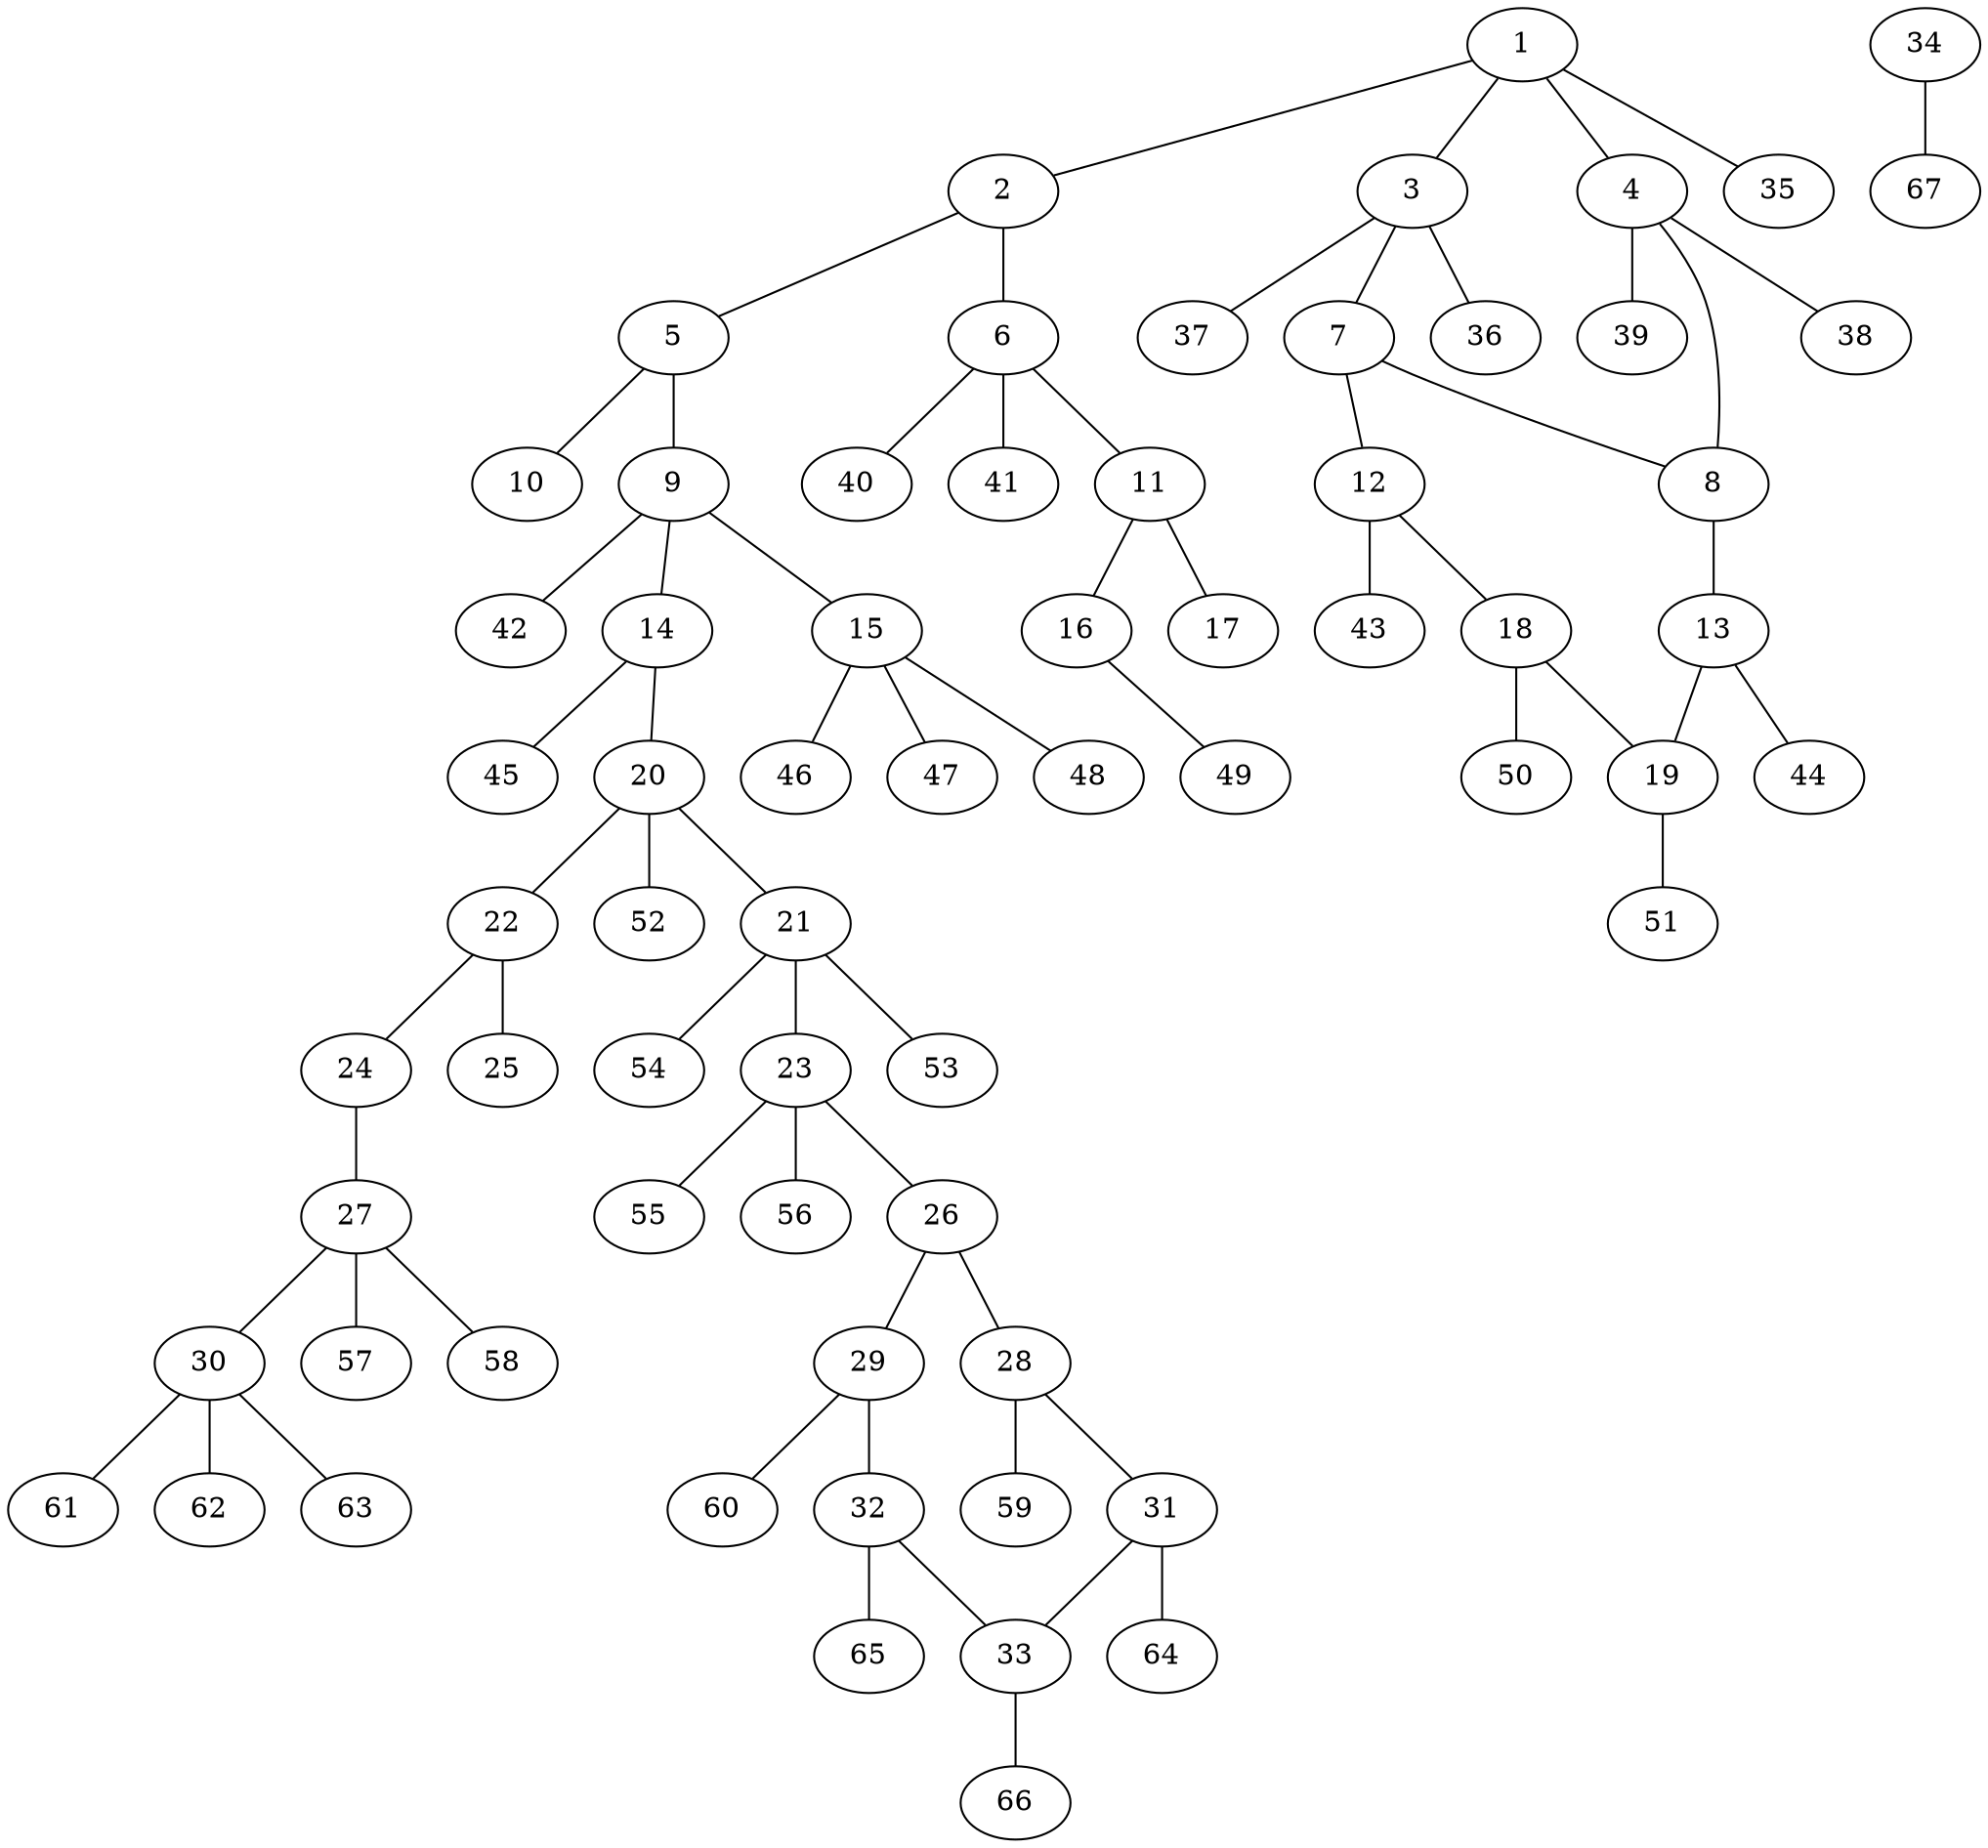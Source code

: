 graph molecule_2058 {
	1	 [chem=C];
	2	 [chem=N];
	1 -- 2	 [valence=1];
	3	 [chem=C];
	1 -- 3	 [valence=1];
	4	 [chem=C];
	1 -- 4	 [valence=1];
	35	 [chem=H];
	1 -- 35	 [valence=1];
	5	 [chem=C];
	2 -- 5	 [valence=1];
	6	 [chem=C];
	2 -- 6	 [valence=1];
	7	 [chem=C];
	3 -- 7	 [valence=1];
	36	 [chem=H];
	3 -- 36	 [valence=1];
	37	 [chem=H];
	3 -- 37	 [valence=1];
	8	 [chem=C];
	4 -- 8	 [valence=1];
	38	 [chem=H];
	4 -- 38	 [valence=1];
	39	 [chem=H];
	4 -- 39	 [valence=1];
	9	 [chem=C];
	5 -- 9	 [valence=1];
	10	 [chem=O];
	5 -- 10	 [valence=2];
	11	 [chem=C];
	6 -- 11	 [valence=1];
	40	 [chem=H];
	6 -- 40	 [valence=1];
	41	 [chem=H];
	6 -- 41	 [valence=1];
	7 -- 8	 [valence=2];
	12	 [chem=C];
	7 -- 12	 [valence=1];
	13	 [chem=C];
	8 -- 13	 [valence=1];
	14	 [chem=N];
	9 -- 14	 [valence=1];
	15	 [chem=C];
	9 -- 15	 [valence=1];
	42	 [chem=H];
	9 -- 42	 [valence=1];
	16	 [chem=O];
	11 -- 16	 [valence=1];
	17	 [chem=O];
	11 -- 17	 [valence=2];
	18	 [chem=C];
	12 -- 18	 [valence=2];
	43	 [chem=H];
	12 -- 43	 [valence=1];
	19	 [chem=C];
	13 -- 19	 [valence=2];
	44	 [chem=H];
	13 -- 44	 [valence=1];
	20	 [chem=C];
	14 -- 20	 [valence=1];
	45	 [chem=H];
	14 -- 45	 [valence=1];
	46	 [chem=H];
	15 -- 46	 [valence=1];
	47	 [chem=H];
	15 -- 47	 [valence=1];
	48	 [chem=H];
	15 -- 48	 [valence=1];
	49	 [chem=H];
	16 -- 49	 [valence=1];
	18 -- 19	 [valence=1];
	50	 [chem=H];
	18 -- 50	 [valence=1];
	51	 [chem=H];
	19 -- 51	 [valence=1];
	21	 [chem=C];
	20 -- 21	 [valence=1];
	22	 [chem=C];
	20 -- 22	 [valence=1];
	52	 [chem=H];
	20 -- 52	 [valence=1];
	23	 [chem=C];
	21 -- 23	 [valence=1];
	53	 [chem=H];
	21 -- 53	 [valence=1];
	54	 [chem=H];
	21 -- 54	 [valence=1];
	24	 [chem=O];
	22 -- 24	 [valence=1];
	25	 [chem=O];
	22 -- 25	 [valence=2];
	26	 [chem=C];
	23 -- 26	 [valence=1];
	55	 [chem=H];
	23 -- 55	 [valence=1];
	56	 [chem=H];
	23 -- 56	 [valence=1];
	27	 [chem=C];
	24 -- 27	 [valence=1];
	28	 [chem=C];
	26 -- 28	 [valence=1];
	29	 [chem=C];
	26 -- 29	 [valence=2];
	30	 [chem=C];
	27 -- 30	 [valence=1];
	57	 [chem=H];
	27 -- 57	 [valence=1];
	58	 [chem=H];
	27 -- 58	 [valence=1];
	31	 [chem=C];
	28 -- 31	 [valence=2];
	59	 [chem=H];
	28 -- 59	 [valence=1];
	32	 [chem=C];
	29 -- 32	 [valence=1];
	60	 [chem=H];
	29 -- 60	 [valence=1];
	61	 [chem=H];
	30 -- 61	 [valence=1];
	62	 [chem=H];
	30 -- 62	 [valence=1];
	63	 [chem=H];
	30 -- 63	 [valence=1];
	33	 [chem=C];
	31 -- 33	 [valence=1];
	64	 [chem=H];
	31 -- 64	 [valence=1];
	32 -- 33	 [valence=2];
	65	 [chem=H];
	32 -- 65	 [valence=1];
	66	 [chem=H];
	33 -- 66	 [valence=1];
	34	 [chem=Cl];
	67	 [chem=H];
	34 -- 67	 [valence=1];
}
